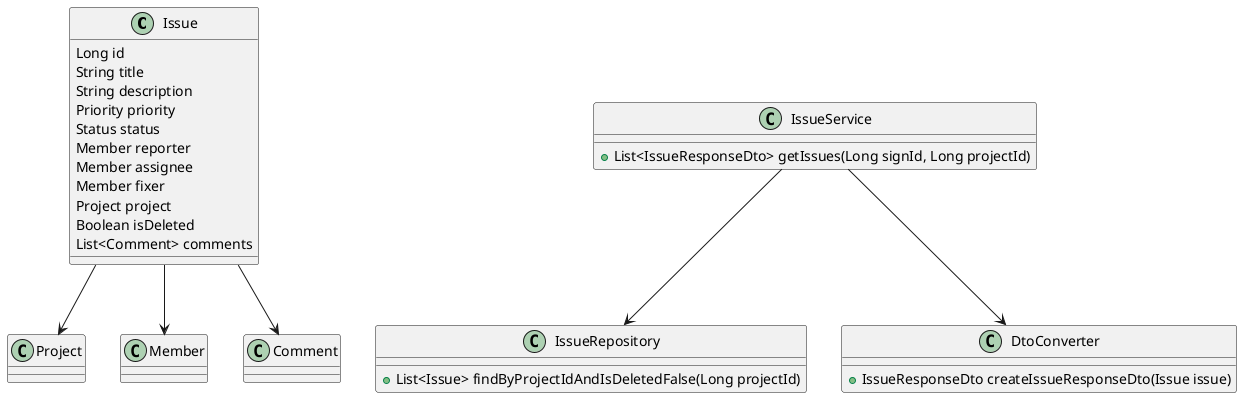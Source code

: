 @startuml
class Issue {
    Long id
    String title
    String description
    Priority priority
    Status status
    Member reporter
    Member assignee
    Member fixer
    Project project
    Boolean isDeleted
    List<Comment> comments
}

class IssueService {
    +List<IssueResponseDto> getIssues(Long signId, Long projectId)
}

class IssueRepository {
    +List<Issue> findByProjectIdAndIsDeletedFalse(Long projectId)
}

class DtoConverter {
    +IssueResponseDto createIssueResponseDto(Issue issue)
}

IssueService --> IssueRepository
IssueService --> DtoConverter
Issue --> Project
Issue --> Member
Issue --> Comment
@enduml
